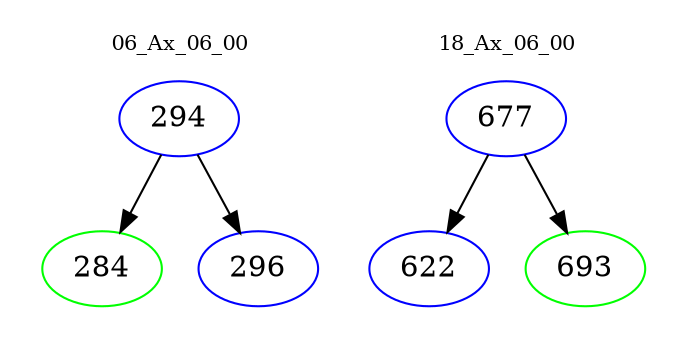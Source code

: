 digraph{
subgraph cluster_0 {
color = white
label = "06_Ax_06_00";
fontsize=10;
T0_294 [label="294", color="blue"]
T0_294 -> T0_284 [color="black"]
T0_284 [label="284", color="green"]
T0_294 -> T0_296 [color="black"]
T0_296 [label="296", color="blue"]
}
subgraph cluster_1 {
color = white
label = "18_Ax_06_00";
fontsize=10;
T1_677 [label="677", color="blue"]
T1_677 -> T1_622 [color="black"]
T1_622 [label="622", color="blue"]
T1_677 -> T1_693 [color="black"]
T1_693 [label="693", color="green"]
}
}
